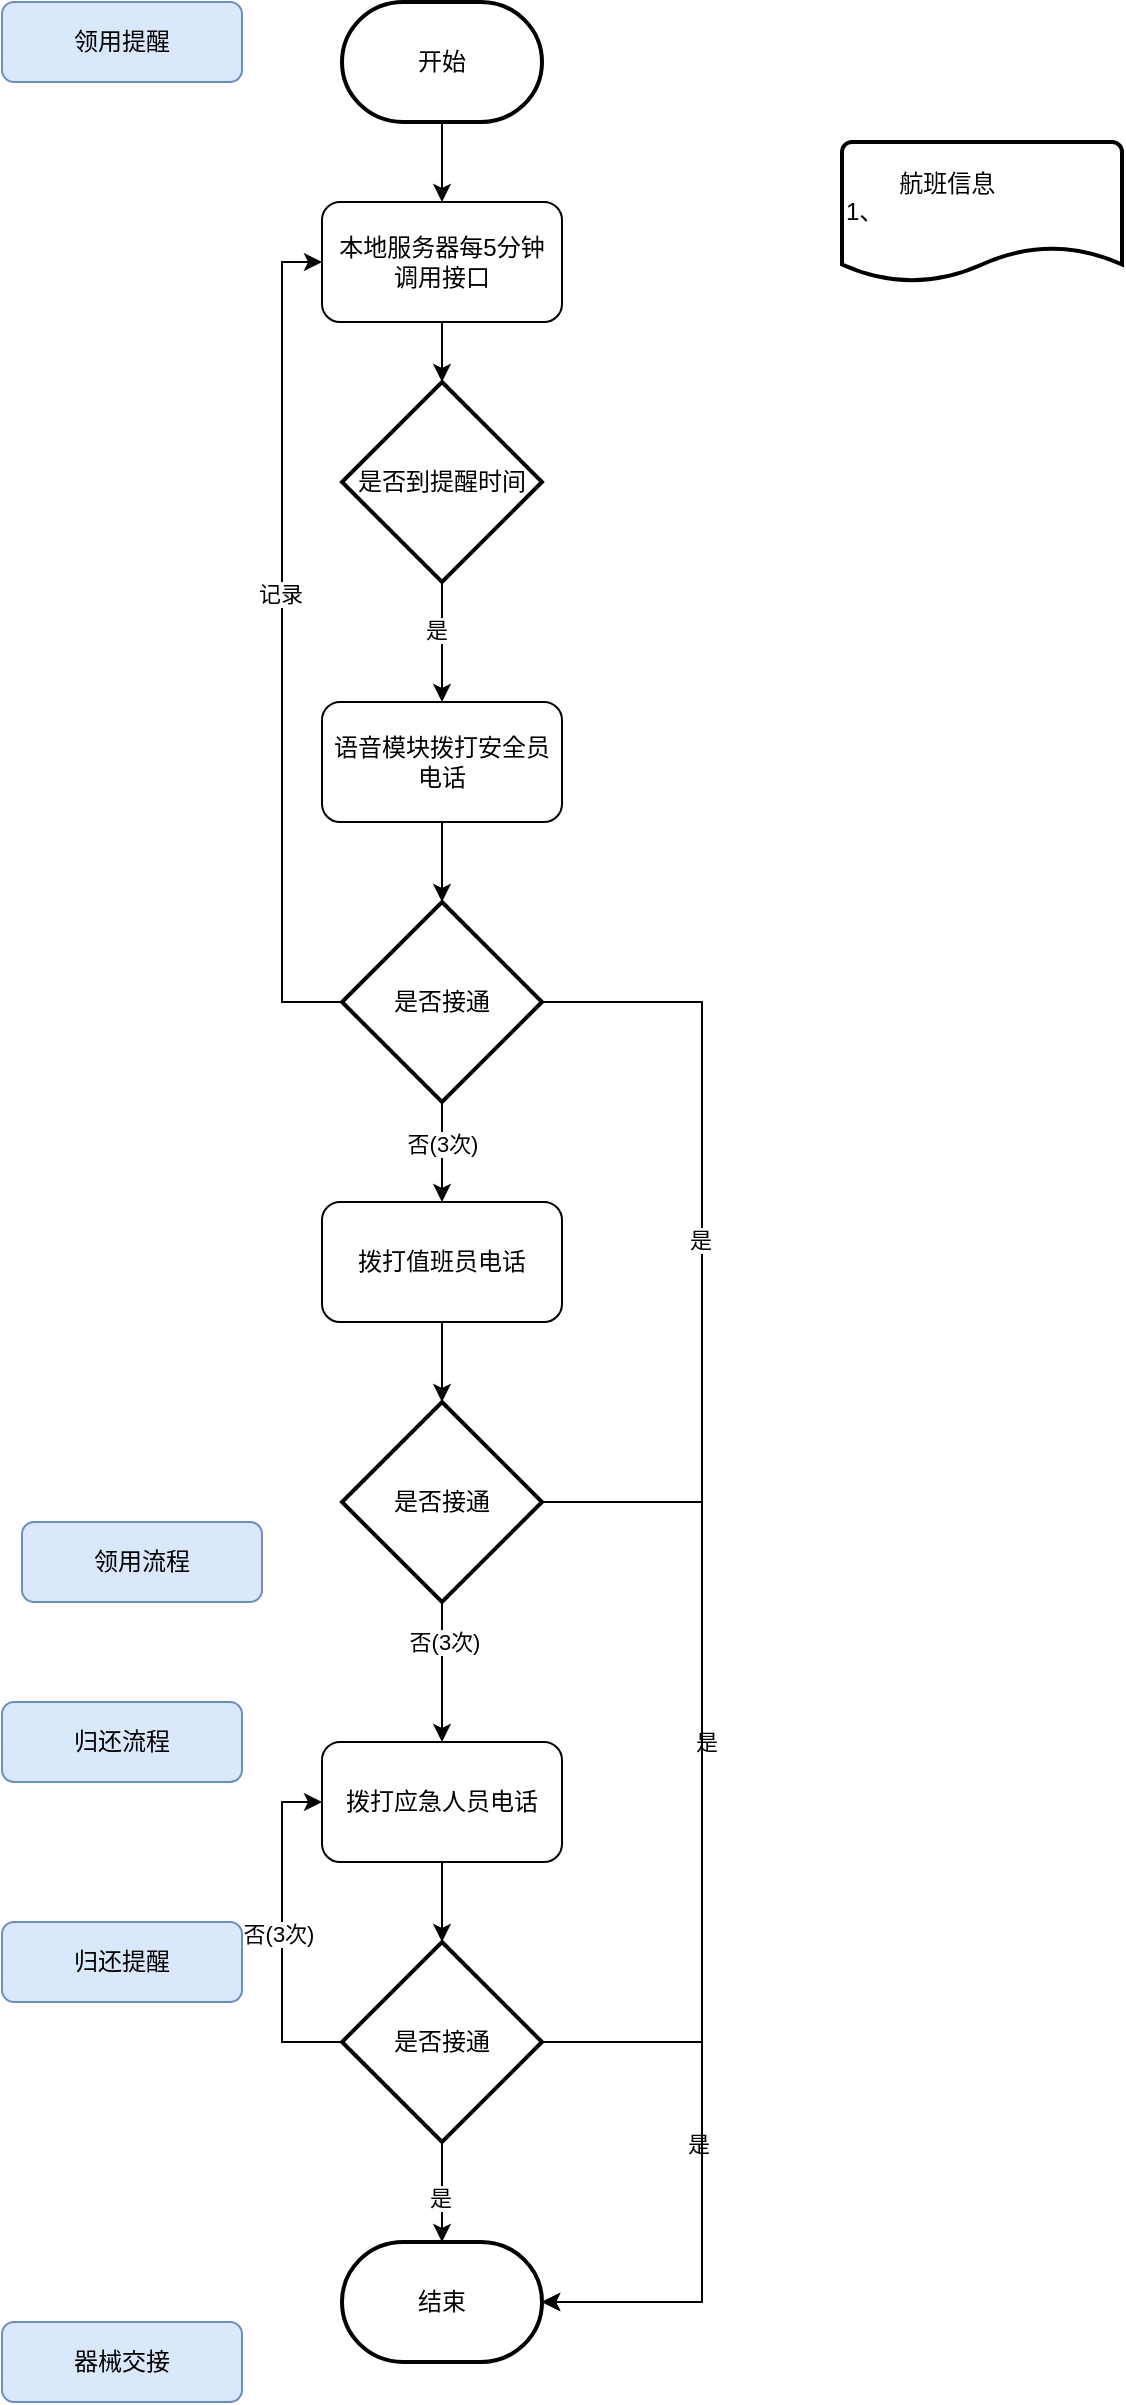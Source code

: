 <mxfile version="22.0.4" type="github">
  <diagram id="C5RBs43oDa-KdzZeNtuy" name="Page-1">
    <mxGraphModel dx="942" dy="516" grid="1" gridSize="10" guides="1" tooltips="1" connect="1" arrows="1" fold="1" page="1" pageScale="1" pageWidth="827" pageHeight="1169" math="0" shadow="0">
      <root>
        <mxCell id="WIyWlLk6GJQsqaUBKTNV-0" />
        <mxCell id="WIyWlLk6GJQsqaUBKTNV-1" parent="WIyWlLk6GJQsqaUBKTNV-0" />
        <mxCell id="RwmI-evT2SCQZ0IKeee1-17" style="edgeStyle=orthogonalEdgeStyle;rounded=0;orthogonalLoop=1;jettySize=auto;html=1;" edge="1" parent="WIyWlLk6GJQsqaUBKTNV-1" source="RwmI-evT2SCQZ0IKeee1-3" target="RwmI-evT2SCQZ0IKeee1-12">
          <mxGeometry relative="1" as="geometry" />
        </mxCell>
        <mxCell id="RwmI-evT2SCQZ0IKeee1-3" value="开始" style="strokeWidth=2;html=1;shape=mxgraph.flowchart.terminator;whiteSpace=wrap;" vertex="1" parent="WIyWlLk6GJQsqaUBKTNV-1">
          <mxGeometry x="190" y="20" width="100" height="60" as="geometry" />
        </mxCell>
        <mxCell id="RwmI-evT2SCQZ0IKeee1-5" value="领用提醒" style="rounded=1;whiteSpace=wrap;html=1;fontSize=12;glass=0;strokeWidth=1;shadow=0;fillColor=#dae8fc;strokeColor=#6c8ebf;" vertex="1" parent="WIyWlLk6GJQsqaUBKTNV-1">
          <mxGeometry x="20" y="20" width="120" height="40" as="geometry" />
        </mxCell>
        <mxCell id="RwmI-evT2SCQZ0IKeee1-6" value="领用流程" style="rounded=1;whiteSpace=wrap;html=1;fontSize=12;glass=0;strokeWidth=1;shadow=0;fillColor=#dae8fc;strokeColor=#6c8ebf;" vertex="1" parent="WIyWlLk6GJQsqaUBKTNV-1">
          <mxGeometry x="30" y="780" width="120" height="40" as="geometry" />
        </mxCell>
        <mxCell id="RwmI-evT2SCQZ0IKeee1-7" value="归还流程" style="rounded=1;whiteSpace=wrap;html=1;fontSize=12;glass=0;strokeWidth=1;shadow=0;fillColor=#dae8fc;strokeColor=#6c8ebf;" vertex="1" parent="WIyWlLk6GJQsqaUBKTNV-1">
          <mxGeometry x="20" y="870" width="120" height="40" as="geometry" />
        </mxCell>
        <mxCell id="RwmI-evT2SCQZ0IKeee1-8" value="归还提醒" style="rounded=1;whiteSpace=wrap;html=1;fontSize=12;glass=0;strokeWidth=1;shadow=0;fillColor=#dae8fc;strokeColor=#6c8ebf;" vertex="1" parent="WIyWlLk6GJQsqaUBKTNV-1">
          <mxGeometry x="20" y="980" width="120" height="40" as="geometry" />
        </mxCell>
        <mxCell id="RwmI-evT2SCQZ0IKeee1-9" value="器械交接" style="rounded=1;whiteSpace=wrap;html=1;fontSize=12;glass=0;strokeWidth=1;shadow=0;fillColor=#dae8fc;strokeColor=#6c8ebf;" vertex="1" parent="WIyWlLk6GJQsqaUBKTNV-1">
          <mxGeometry x="20" y="1180" width="120" height="40" as="geometry" />
        </mxCell>
        <mxCell id="RwmI-evT2SCQZ0IKeee1-18" value="" style="edgeStyle=orthogonalEdgeStyle;rounded=0;orthogonalLoop=1;jettySize=auto;html=1;" edge="1" parent="WIyWlLk6GJQsqaUBKTNV-1" source="RwmI-evT2SCQZ0IKeee1-12" target="RwmI-evT2SCQZ0IKeee1-15">
          <mxGeometry relative="1" as="geometry" />
        </mxCell>
        <mxCell id="RwmI-evT2SCQZ0IKeee1-12" value="本地服务器每5分钟&lt;br&gt;调用接口" style="rounded=1;whiteSpace=wrap;html=1;" vertex="1" parent="WIyWlLk6GJQsqaUBKTNV-1">
          <mxGeometry x="180" y="120" width="120" height="60" as="geometry" />
        </mxCell>
        <mxCell id="RwmI-evT2SCQZ0IKeee1-13" value="&lt;span style=&quot;white-space: pre;&quot;&gt;&#x9;&lt;/span&gt;航班信息&lt;br&gt;1、&lt;br&gt;&lt;br&gt;&lt;div style=&quot;text-align: justify;&quot;&gt;&lt;/div&gt;" style="strokeWidth=2;html=1;shape=mxgraph.flowchart.document2;whiteSpace=wrap;size=0.25;align=left;" vertex="1" parent="WIyWlLk6GJQsqaUBKTNV-1">
          <mxGeometry x="440" y="90" width="140" height="70" as="geometry" />
        </mxCell>
        <mxCell id="RwmI-evT2SCQZ0IKeee1-21" value="" style="edgeStyle=orthogonalEdgeStyle;rounded=0;orthogonalLoop=1;jettySize=auto;html=1;" edge="1" parent="WIyWlLk6GJQsqaUBKTNV-1" source="RwmI-evT2SCQZ0IKeee1-14" target="RwmI-evT2SCQZ0IKeee1-20">
          <mxGeometry relative="1" as="geometry" />
        </mxCell>
        <mxCell id="RwmI-evT2SCQZ0IKeee1-14" value="语音模块拨打安全员电话" style="rounded=1;whiteSpace=wrap;html=1;" vertex="1" parent="WIyWlLk6GJQsqaUBKTNV-1">
          <mxGeometry x="180" y="370" width="120" height="60" as="geometry" />
        </mxCell>
        <mxCell id="RwmI-evT2SCQZ0IKeee1-16" style="edgeStyle=orthogonalEdgeStyle;rounded=0;orthogonalLoop=1;jettySize=auto;html=1;entryX=0.5;entryY=0;entryDx=0;entryDy=0;" edge="1" parent="WIyWlLk6GJQsqaUBKTNV-1" source="RwmI-evT2SCQZ0IKeee1-15" target="RwmI-evT2SCQZ0IKeee1-14">
          <mxGeometry relative="1" as="geometry" />
        </mxCell>
        <mxCell id="RwmI-evT2SCQZ0IKeee1-19" value="是" style="edgeLabel;html=1;align=center;verticalAlign=middle;resizable=0;points=[];" vertex="1" connectable="0" parent="RwmI-evT2SCQZ0IKeee1-16">
          <mxGeometry x="-0.2" y="-3" relative="1" as="geometry">
            <mxPoint as="offset" />
          </mxGeometry>
        </mxCell>
        <mxCell id="RwmI-evT2SCQZ0IKeee1-15" value="是否到提醒时间" style="strokeWidth=2;html=1;shape=mxgraph.flowchart.decision;whiteSpace=wrap;" vertex="1" parent="WIyWlLk6GJQsqaUBKTNV-1">
          <mxGeometry x="190" y="210" width="100" height="100" as="geometry" />
        </mxCell>
        <mxCell id="RwmI-evT2SCQZ0IKeee1-22" style="edgeStyle=orthogonalEdgeStyle;rounded=0;orthogonalLoop=1;jettySize=auto;html=1;entryX=0;entryY=0.5;entryDx=0;entryDy=0;" edge="1" parent="WIyWlLk6GJQsqaUBKTNV-1" source="RwmI-evT2SCQZ0IKeee1-20" target="RwmI-evT2SCQZ0IKeee1-12">
          <mxGeometry relative="1" as="geometry">
            <Array as="points">
              <mxPoint x="160" y="520" />
              <mxPoint x="160" y="150" />
            </Array>
          </mxGeometry>
        </mxCell>
        <mxCell id="RwmI-evT2SCQZ0IKeee1-23" value="记录" style="edgeLabel;html=1;align=center;verticalAlign=middle;resizable=0;points=[];" vertex="1" connectable="0" parent="RwmI-evT2SCQZ0IKeee1-22">
          <mxGeometry x="0.114" y="1" relative="1" as="geometry">
            <mxPoint as="offset" />
          </mxGeometry>
        </mxCell>
        <mxCell id="RwmI-evT2SCQZ0IKeee1-37" value="" style="edgeStyle=orthogonalEdgeStyle;rounded=0;orthogonalLoop=1;jettySize=auto;html=1;" edge="1" parent="WIyWlLk6GJQsqaUBKTNV-1" source="RwmI-evT2SCQZ0IKeee1-20" target="RwmI-evT2SCQZ0IKeee1-26">
          <mxGeometry relative="1" as="geometry" />
        </mxCell>
        <mxCell id="RwmI-evT2SCQZ0IKeee1-38" value="否(3次)" style="edgeLabel;html=1;align=center;verticalAlign=middle;resizable=0;points=[];" vertex="1" connectable="0" parent="RwmI-evT2SCQZ0IKeee1-37">
          <mxGeometry x="-0.16" relative="1" as="geometry">
            <mxPoint as="offset" />
          </mxGeometry>
        </mxCell>
        <mxCell id="RwmI-evT2SCQZ0IKeee1-20" value="是否接通" style="strokeWidth=2;html=1;shape=mxgraph.flowchart.decision;whiteSpace=wrap;" vertex="1" parent="WIyWlLk6GJQsqaUBKTNV-1">
          <mxGeometry x="190" y="470" width="100" height="100" as="geometry" />
        </mxCell>
        <mxCell id="RwmI-evT2SCQZ0IKeee1-29" value="" style="edgeStyle=orthogonalEdgeStyle;rounded=0;orthogonalLoop=1;jettySize=auto;html=1;" edge="1" parent="WIyWlLk6GJQsqaUBKTNV-1" source="RwmI-evT2SCQZ0IKeee1-26" target="RwmI-evT2SCQZ0IKeee1-28">
          <mxGeometry relative="1" as="geometry" />
        </mxCell>
        <mxCell id="RwmI-evT2SCQZ0IKeee1-26" value="拨打值班员电话" style="rounded=1;whiteSpace=wrap;html=1;" vertex="1" parent="WIyWlLk6GJQsqaUBKTNV-1">
          <mxGeometry x="180" y="620" width="120" height="60" as="geometry" />
        </mxCell>
        <mxCell id="RwmI-evT2SCQZ0IKeee1-34" value="" style="edgeStyle=orthogonalEdgeStyle;rounded=0;orthogonalLoop=1;jettySize=auto;html=1;" edge="1" parent="WIyWlLk6GJQsqaUBKTNV-1" source="RwmI-evT2SCQZ0IKeee1-28" target="RwmI-evT2SCQZ0IKeee1-30">
          <mxGeometry relative="1" as="geometry" />
        </mxCell>
        <mxCell id="RwmI-evT2SCQZ0IKeee1-35" value="否(3次)" style="edgeLabel;html=1;align=center;verticalAlign=middle;resizable=0;points=[];" vertex="1" connectable="0" parent="RwmI-evT2SCQZ0IKeee1-34">
          <mxGeometry x="-0.45" y="1" relative="1" as="geometry">
            <mxPoint as="offset" />
          </mxGeometry>
        </mxCell>
        <mxCell id="RwmI-evT2SCQZ0IKeee1-54" style="edgeStyle=orthogonalEdgeStyle;rounded=0;orthogonalLoop=1;jettySize=auto;html=1;entryX=1;entryY=0.5;entryDx=0;entryDy=0;entryPerimeter=0;" edge="1" parent="WIyWlLk6GJQsqaUBKTNV-1" source="RwmI-evT2SCQZ0IKeee1-28" target="RwmI-evT2SCQZ0IKeee1-49">
          <mxGeometry relative="1" as="geometry">
            <mxPoint x="370" y="1050" as="targetPoint" />
            <Array as="points">
              <mxPoint x="370" y="770" />
              <mxPoint x="370" y="1170" />
            </Array>
          </mxGeometry>
        </mxCell>
        <mxCell id="RwmI-evT2SCQZ0IKeee1-55" value="是" style="edgeLabel;html=1;align=center;verticalAlign=middle;resizable=0;points=[];" vertex="1" connectable="0" parent="RwmI-evT2SCQZ0IKeee1-54">
          <mxGeometry x="-0.286" y="2" relative="1" as="geometry">
            <mxPoint as="offset" />
          </mxGeometry>
        </mxCell>
        <mxCell id="RwmI-evT2SCQZ0IKeee1-28" value="是否接通" style="strokeWidth=2;html=1;shape=mxgraph.flowchart.decision;whiteSpace=wrap;" vertex="1" parent="WIyWlLk6GJQsqaUBKTNV-1">
          <mxGeometry x="190" y="720" width="100" height="100" as="geometry" />
        </mxCell>
        <mxCell id="RwmI-evT2SCQZ0IKeee1-48" value="" style="edgeStyle=orthogonalEdgeStyle;rounded=0;orthogonalLoop=1;jettySize=auto;html=1;" edge="1" parent="WIyWlLk6GJQsqaUBKTNV-1" source="RwmI-evT2SCQZ0IKeee1-30" target="RwmI-evT2SCQZ0IKeee1-44">
          <mxGeometry relative="1" as="geometry" />
        </mxCell>
        <mxCell id="RwmI-evT2SCQZ0IKeee1-30" value="拨打应急人员电话" style="rounded=1;whiteSpace=wrap;html=1;" vertex="1" parent="WIyWlLk6GJQsqaUBKTNV-1">
          <mxGeometry x="180" y="890" width="120" height="60" as="geometry" />
        </mxCell>
        <mxCell id="RwmI-evT2SCQZ0IKeee1-45" style="edgeStyle=orthogonalEdgeStyle;rounded=0;orthogonalLoop=1;jettySize=auto;html=1;entryX=0;entryY=0.5;entryDx=0;entryDy=0;exitX=0;exitY=0.5;exitDx=0;exitDy=0;exitPerimeter=0;" edge="1" parent="WIyWlLk6GJQsqaUBKTNV-1" source="RwmI-evT2SCQZ0IKeee1-44" target="RwmI-evT2SCQZ0IKeee1-30">
          <mxGeometry relative="1" as="geometry">
            <mxPoint x="180" y="1040" as="sourcePoint" />
          </mxGeometry>
        </mxCell>
        <mxCell id="RwmI-evT2SCQZ0IKeee1-46" value="否(3次)" style="edgeLabel;html=1;align=center;verticalAlign=middle;resizable=0;points=[];" vertex="1" connectable="0" parent="RwmI-evT2SCQZ0IKeee1-45">
          <mxGeometry x="-0.012" y="2" relative="1" as="geometry">
            <mxPoint as="offset" />
          </mxGeometry>
        </mxCell>
        <mxCell id="RwmI-evT2SCQZ0IKeee1-50" value="" style="edgeStyle=orthogonalEdgeStyle;rounded=0;orthogonalLoop=1;jettySize=auto;html=1;" edge="1" parent="WIyWlLk6GJQsqaUBKTNV-1" source="RwmI-evT2SCQZ0IKeee1-44" target="RwmI-evT2SCQZ0IKeee1-49">
          <mxGeometry relative="1" as="geometry" />
        </mxCell>
        <mxCell id="RwmI-evT2SCQZ0IKeee1-51" value="是" style="edgeLabel;html=1;align=center;verticalAlign=middle;resizable=0;points=[];" vertex="1" connectable="0" parent="RwmI-evT2SCQZ0IKeee1-50">
          <mxGeometry x="0.12" y="-1" relative="1" as="geometry">
            <mxPoint as="offset" />
          </mxGeometry>
        </mxCell>
        <mxCell id="RwmI-evT2SCQZ0IKeee1-44" value="是否接通" style="strokeWidth=2;html=1;shape=mxgraph.flowchart.decision;whiteSpace=wrap;" vertex="1" parent="WIyWlLk6GJQsqaUBKTNV-1">
          <mxGeometry x="190" y="990" width="100" height="100" as="geometry" />
        </mxCell>
        <mxCell id="RwmI-evT2SCQZ0IKeee1-49" value="结束" style="strokeWidth=2;html=1;shape=mxgraph.flowchart.terminator;whiteSpace=wrap;" vertex="1" parent="WIyWlLk6GJQsqaUBKTNV-1">
          <mxGeometry x="190" y="1140" width="100" height="60" as="geometry" />
        </mxCell>
        <mxCell id="RwmI-evT2SCQZ0IKeee1-52" style="edgeStyle=orthogonalEdgeStyle;rounded=0;orthogonalLoop=1;jettySize=auto;html=1;entryX=1;entryY=0.5;entryDx=0;entryDy=0;entryPerimeter=0;" edge="1" parent="WIyWlLk6GJQsqaUBKTNV-1" source="RwmI-evT2SCQZ0IKeee1-44" target="RwmI-evT2SCQZ0IKeee1-49">
          <mxGeometry relative="1" as="geometry">
            <Array as="points">
              <mxPoint x="370" y="1040" />
              <mxPoint x="370" y="1170" />
            </Array>
          </mxGeometry>
        </mxCell>
        <mxCell id="RwmI-evT2SCQZ0IKeee1-53" value="是" style="edgeLabel;html=1;align=center;verticalAlign=middle;resizable=0;points=[];" vertex="1" connectable="0" parent="RwmI-evT2SCQZ0IKeee1-52">
          <mxGeometry x="-0.097" y="-2" relative="1" as="geometry">
            <mxPoint as="offset" />
          </mxGeometry>
        </mxCell>
        <mxCell id="RwmI-evT2SCQZ0IKeee1-56" style="edgeStyle=orthogonalEdgeStyle;rounded=0;orthogonalLoop=1;jettySize=auto;html=1;entryX=1;entryY=0.5;entryDx=0;entryDy=0;entryPerimeter=0;" edge="1" parent="WIyWlLk6GJQsqaUBKTNV-1" source="RwmI-evT2SCQZ0IKeee1-20" target="RwmI-evT2SCQZ0IKeee1-49">
          <mxGeometry relative="1" as="geometry">
            <Array as="points">
              <mxPoint x="370" y="520" />
              <mxPoint x="370" y="1170" />
            </Array>
          </mxGeometry>
        </mxCell>
        <mxCell id="RwmI-evT2SCQZ0IKeee1-57" value="是" style="edgeLabel;html=1;align=center;verticalAlign=middle;resizable=0;points=[];" vertex="1" connectable="0" parent="RwmI-evT2SCQZ0IKeee1-56">
          <mxGeometry x="-0.509" y="-1" relative="1" as="geometry">
            <mxPoint as="offset" />
          </mxGeometry>
        </mxCell>
      </root>
    </mxGraphModel>
  </diagram>
</mxfile>
